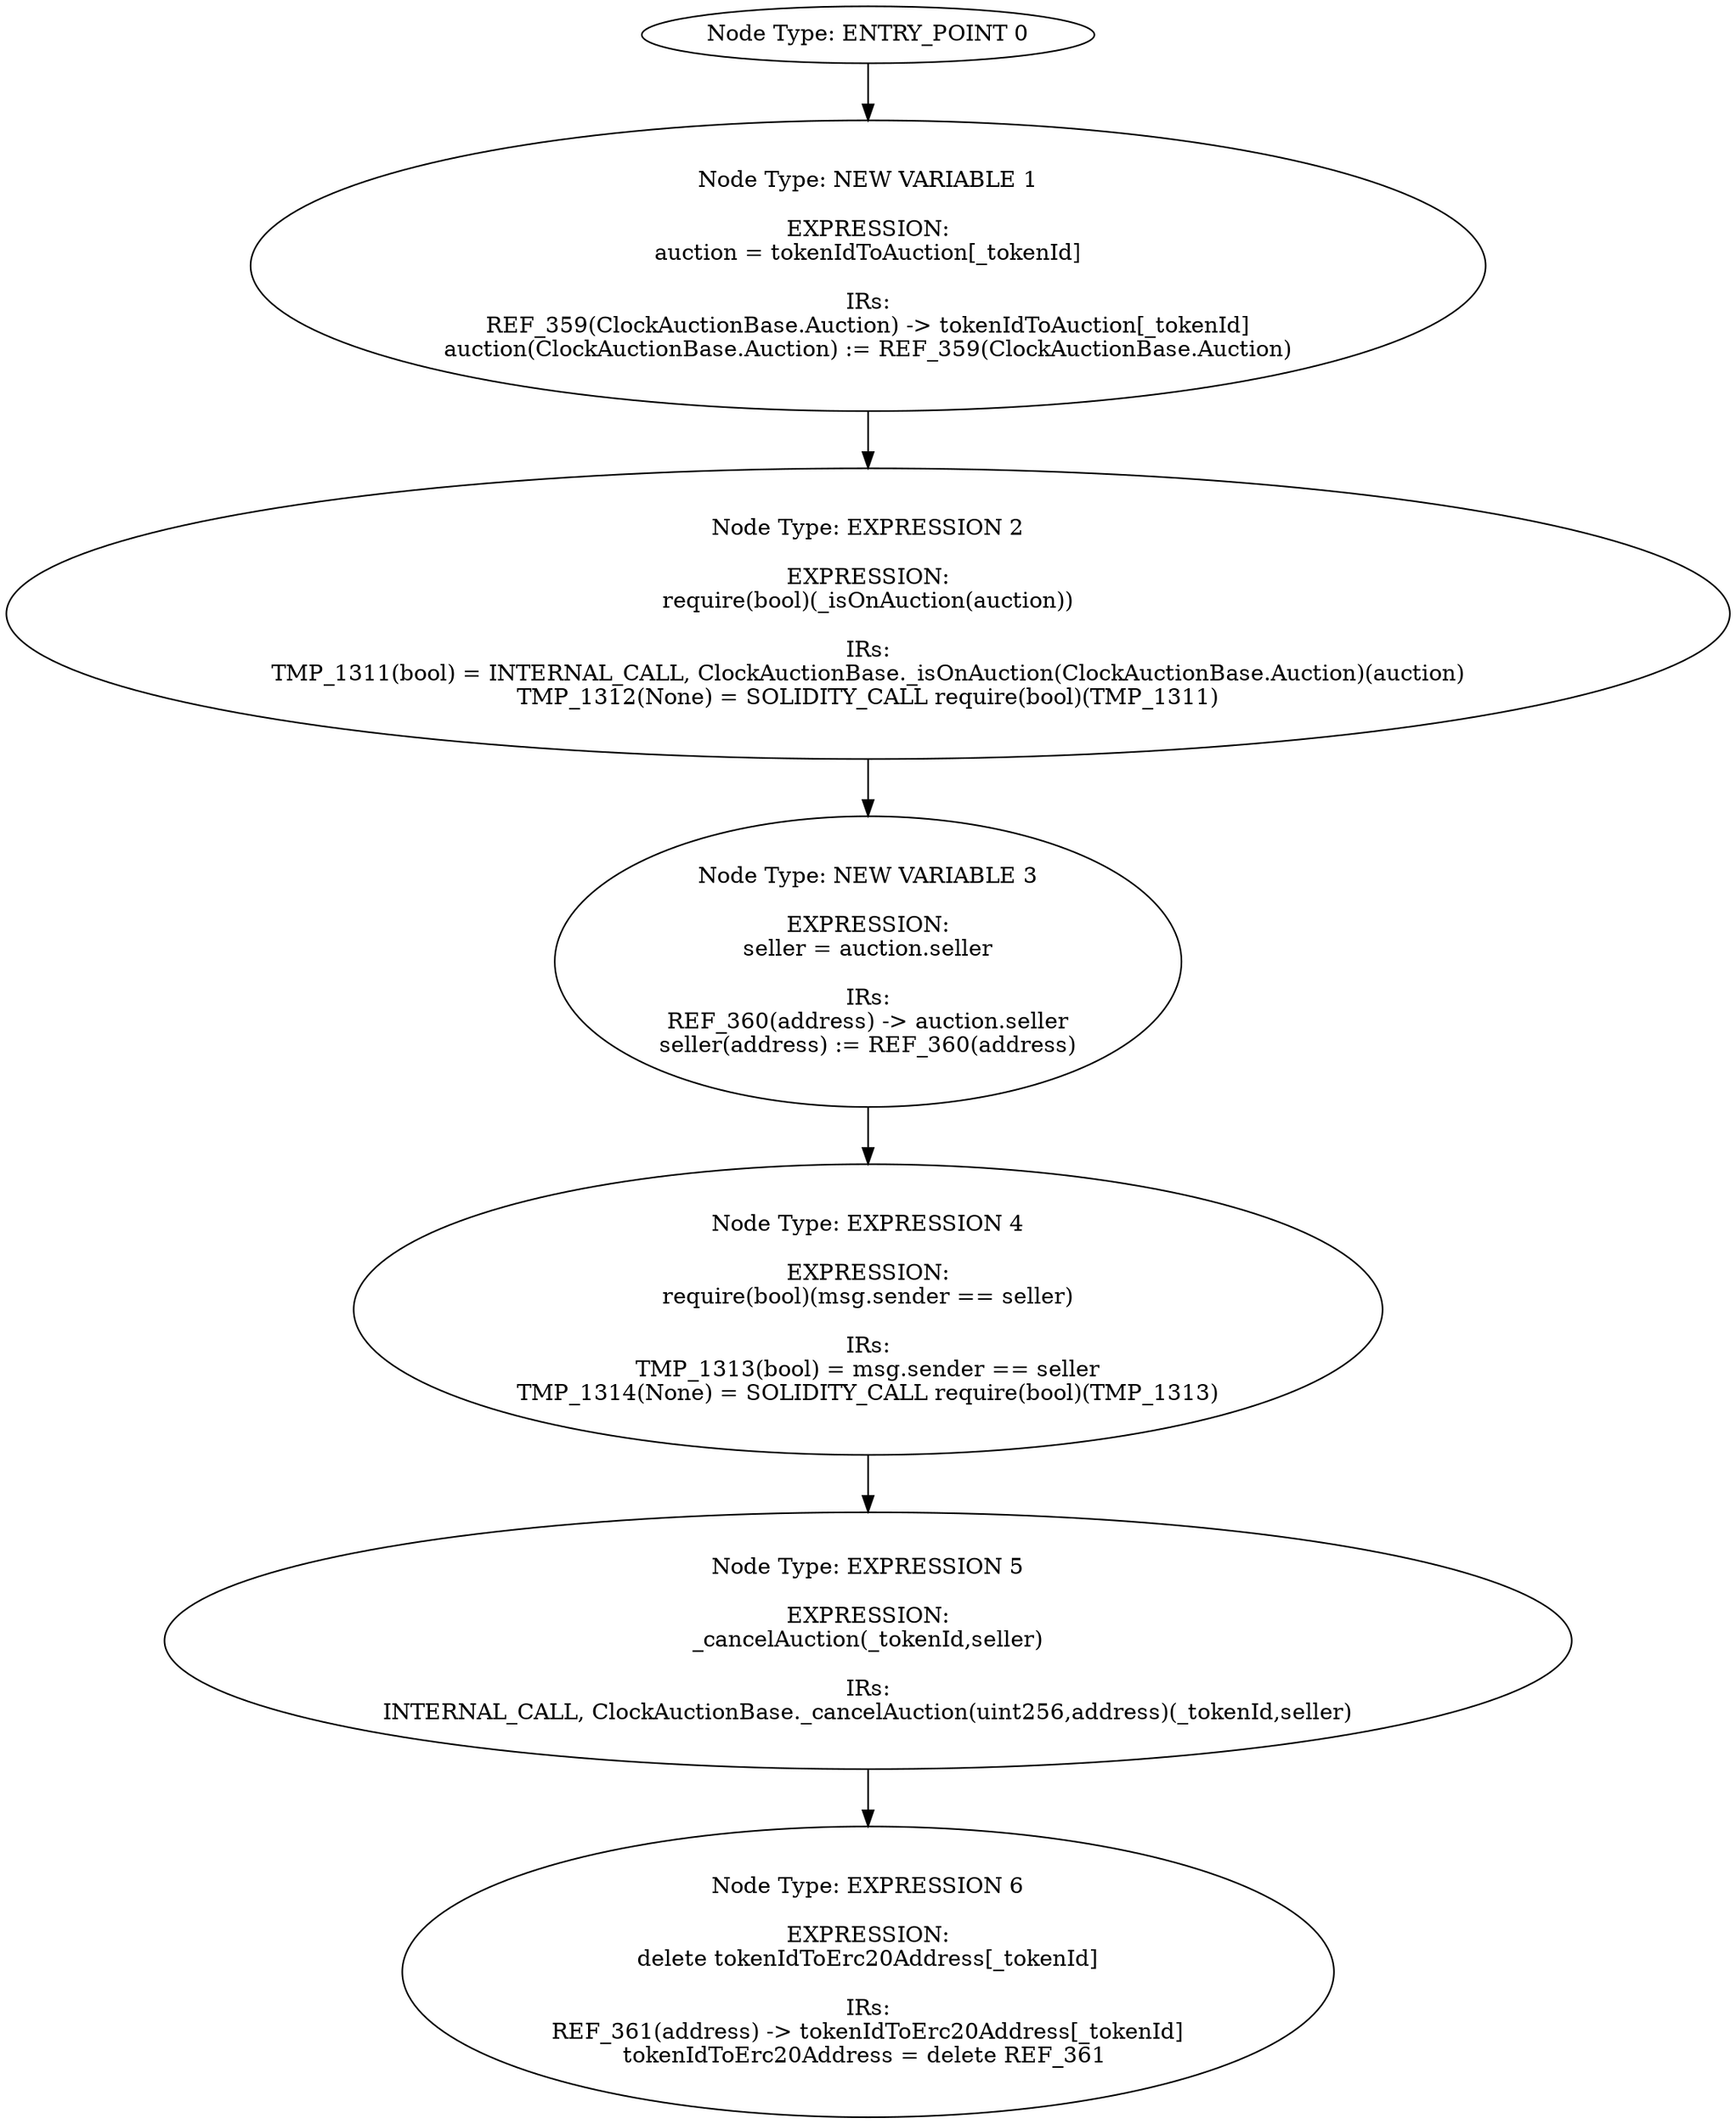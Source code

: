 digraph{
0[label="Node Type: ENTRY_POINT 0
"];
0->1;
1[label="Node Type: NEW VARIABLE 1

EXPRESSION:
auction = tokenIdToAuction[_tokenId]

IRs:
REF_359(ClockAuctionBase.Auction) -> tokenIdToAuction[_tokenId]
auction(ClockAuctionBase.Auction) := REF_359(ClockAuctionBase.Auction)"];
1->2;
2[label="Node Type: EXPRESSION 2

EXPRESSION:
require(bool)(_isOnAuction(auction))

IRs:
TMP_1311(bool) = INTERNAL_CALL, ClockAuctionBase._isOnAuction(ClockAuctionBase.Auction)(auction)
TMP_1312(None) = SOLIDITY_CALL require(bool)(TMP_1311)"];
2->3;
3[label="Node Type: NEW VARIABLE 3

EXPRESSION:
seller = auction.seller

IRs:
REF_360(address) -> auction.seller
seller(address) := REF_360(address)"];
3->4;
4[label="Node Type: EXPRESSION 4

EXPRESSION:
require(bool)(msg.sender == seller)

IRs:
TMP_1313(bool) = msg.sender == seller
TMP_1314(None) = SOLIDITY_CALL require(bool)(TMP_1313)"];
4->5;
5[label="Node Type: EXPRESSION 5

EXPRESSION:
_cancelAuction(_tokenId,seller)

IRs:
INTERNAL_CALL, ClockAuctionBase._cancelAuction(uint256,address)(_tokenId,seller)"];
5->6;
6[label="Node Type: EXPRESSION 6

EXPRESSION:
delete tokenIdToErc20Address[_tokenId]

IRs:
REF_361(address) -> tokenIdToErc20Address[_tokenId]
tokenIdToErc20Address = delete REF_361 "];
}
